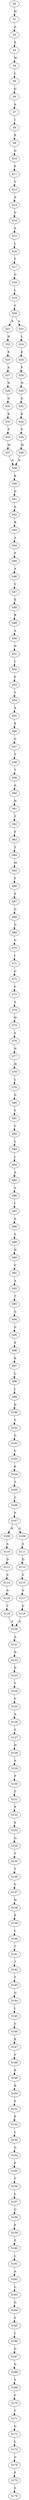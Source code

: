 strict digraph  {
	S0 -> S1 [ label = H ];
	S1 -> S2 [ label = A ];
	S2 -> S3 [ label = E ];
	S3 -> S4 [ label = W ];
	S4 -> S5 [ label = L ];
	S5 -> S6 [ label = G ];
	S6 -> S7 [ label = A ];
	S7 -> S8 [ label = I ];
	S8 -> S9 [ label = E ];
	S9 -> S10 [ label = G ];
	S10 -> S11 [ label = P ];
	S11 -> S12 [ label = V ];
	S12 -> S13 [ label = A ];
	S13 -> S14 [ label = V ];
	S14 -> S15 [ label = A ];
	S15 -> S16 [ label = L ];
	S16 -> S17 [ label = T ];
	S17 -> S18 [ label = G ];
	S18 -> S19 [ label = L ];
	S19 -> S20 [ label = V ];
	S20 -> S21 [ label = A ];
	S20 -> S22 [ label = S ];
	S21 -> S23 [ label = H ];
	S22 -> S24 [ label = L ];
	S23 -> S25 [ label = E ];
	S24 -> S26 [ label = E ];
	S25 -> S27 [ label = A ];
	S26 -> S28 [ label = P ];
	S27 -> S29 [ label = N ];
	S28 -> S30 [ label = N ];
	S29 -> S31 [ label = G ];
	S30 -> S32 [ label = G ];
	S31 -> S33 [ label = K ];
	S32 -> S34 [ label = K ];
	S33 -> S35 [ label = F ];
	S34 -> S36 [ label = F ];
	S35 -> S37 [ label = M ];
	S36 -> S38 [ label = M ];
	S37 -> S39 [ label = N ];
	S38 -> S39 [ label = N ];
	S39 -> S40 [ label = K ];
	S40 -> S41 [ label = D ];
	S41 -> S42 [ label = A ];
	S42 -> S43 [ label = R ];
	S43 -> S44 [ label = A ];
	S44 -> S45 [ label = P ];
	S45 -> S46 [ label = A ];
	S46 -> S47 [ label = V ];
	S47 -> S48 [ label = E ];
	S48 -> S49 [ label = R ];
	S49 -> S50 [ label = A ];
	S50 -> S51 [ label = N ];
	S51 -> S52 [ label = I ];
	S52 -> S53 [ label = F ];
	S53 -> S54 [ label = T ];
	S54 -> S55 [ label = A ];
	S55 -> S56 [ label = E ];
	S56 -> S57 [ label = G ];
	S57 -> S58 [ label = T ];
	S58 -> S59 [ label = T ];
	S59 -> S60 [ label = A ];
	S60 -> S61 [ label = N ];
	S61 -> S62 [ label = Y ];
	S62 -> S63 [ label = F ];
	S63 -> S64 [ label = T ];
	S64 -> S65 [ label = M ];
	S65 -> S66 [ label = F ];
	S66 -> S67 [ label = F ];
	S67 -> S68 [ label = G ];
	S68 -> S69 [ label = G ];
	S69 -> S70 [ label = G ];
	S70 -> S71 [ label = I ];
	S71 -> S72 [ label = G ];
	S72 -> S73 [ label = C ];
	S73 -> S74 [ label = S ];
	S74 -> S75 [ label = H ];
	S75 -> S76 [ label = S ];
	S76 -> S77 [ label = N ];
	S77 -> S78 [ label = H ];
	S78 -> S79 [ label = L ];
	S79 -> S80 [ label = G ];
	S80 -> S81 [ label = V ];
	S81 -> S82 [ label = C ];
	S82 -> S83 [ label = L ];
	S83 -> S84 [ label = I ];
	S84 -> S85 [ label = A ];
	S85 -> S86 [ label = A ];
	S86 -> S87 [ label = I ];
	S87 -> S88 [ label = A ];
	S88 -> S89 [ label = S ];
	S89 -> S90 [ label = D ];
	S90 -> S91 [ label = V ];
	S91 -> S92 [ label = A ];
	S92 -> S93 [ label = T ];
	S93 -> S94 [ label = G ];
	S94 -> S95 [ label = G ];
	S95 -> S96 [ label = E ];
	S96 -> S97 [ label = K ];
	S97 -> S98 [ label = L ];
	S98 -> S99 [ label = I ];
	S99 -> S100 [ label = D ];
	S100 -> S101 [ label = V ];
	S101 -> S102 [ label = G ];
	S102 -> S103 [ label = V ];
	S103 -> S104 [ label = K ];
	S104 -> S105 [ label = S ];
	S105 -> S106 [ label = C ];
	S106 -> S107 [ label = P ];
	S107 -> S108 [ label = R ];
	S107 -> S109 [ label = G ];
	S108 -> S110 [ label = A ];
	S109 -> S111 [ label = A ];
	S110 -> S112 [ label = D ];
	S111 -> S113 [ label = D ];
	S112 -> S114 [ label = S ];
	S113 -> S115 [ label = S ];
	S114 -> S116 [ label = A ];
	S115 -> S117 [ label = A ];
	S116 -> S118 [ label = V ];
	S117 -> S119 [ label = V ];
	S118 -> S120 [ label = A ];
	S119 -> S120 [ label = A ];
	S120 -> S121 [ label = A ];
	S121 -> S122 [ label = N ];
	S122 -> S123 [ label = D ];
	S123 -> S124 [ label = Y ];
	S124 -> S125 [ label = V ];
	S125 -> S126 [ label = A ];
	S126 -> S127 [ label = S ];
	S127 -> S128 [ label = H ];
	S128 -> S129 [ label = A ];
	S129 -> S130 [ label = P ];
	S130 -> S131 [ label = T ];
	S131 -> S132 [ label = P ];
	S132 -> S133 [ label = S ];
	S133 -> S134 [ label = Q ];
	S134 -> S135 [ label = T ];
	S135 -> S136 [ label = T ];
	S136 -> S137 [ label = V ];
	S137 -> S138 [ label = H ];
	S138 -> S139 [ label = P ];
	S139 -> S140 [ label = L ];
	S140 -> S141 [ label = T ];
	S141 -> S142 [ label = T ];
	S142 -> S143 [ label = T ];
	S143 -> S144 [ label = G ];
	S144 -> S145 [ label = I ];
	S145 -> S146 [ label = V ];
	S146 -> S147 [ label = E ];
	S147 -> S148 [ label = V ];
	S148 -> S149 [ label = K ];
	S149 -> S150 [ label = R ];
	S150 -> S151 [ label = P ];
	S151 -> S152 [ label = P ];
	S152 -> S153 [ label = L ];
	S153 -> S154 [ label = G ];
	S154 -> S155 [ label = F ];
	S155 -> S156 [ label = Y ];
	S156 -> S157 [ label = L ];
	S157 -> S158 [ label = G ];
	S158 -> S159 [ label = F ];
	S159 -> S160 [ label = F ];
	S160 -> S161 [ label = L ];
	S161 -> S162 [ label = A ];
	S162 -> S163 [ label = L ];
	S163 -> S164 [ label = G ];
	S164 -> S165 [ label = V ];
	S165 -> S166 [ label = I ];
	S166 -> S167 [ label = G ];
	S167 -> S168 [ label = G ];
	S168 -> S169 [ label = V ];
	S169 -> S170 [ label = C ];
	S170 -> S171 [ label = T ];
	S171 -> S172 [ label = G ];
	S172 -> S173 [ label = L ];
	S173 -> S174 [ label = G ];
	S174 -> S175 [ label = F ];
	S175 -> S176 [ label = S ];
}
